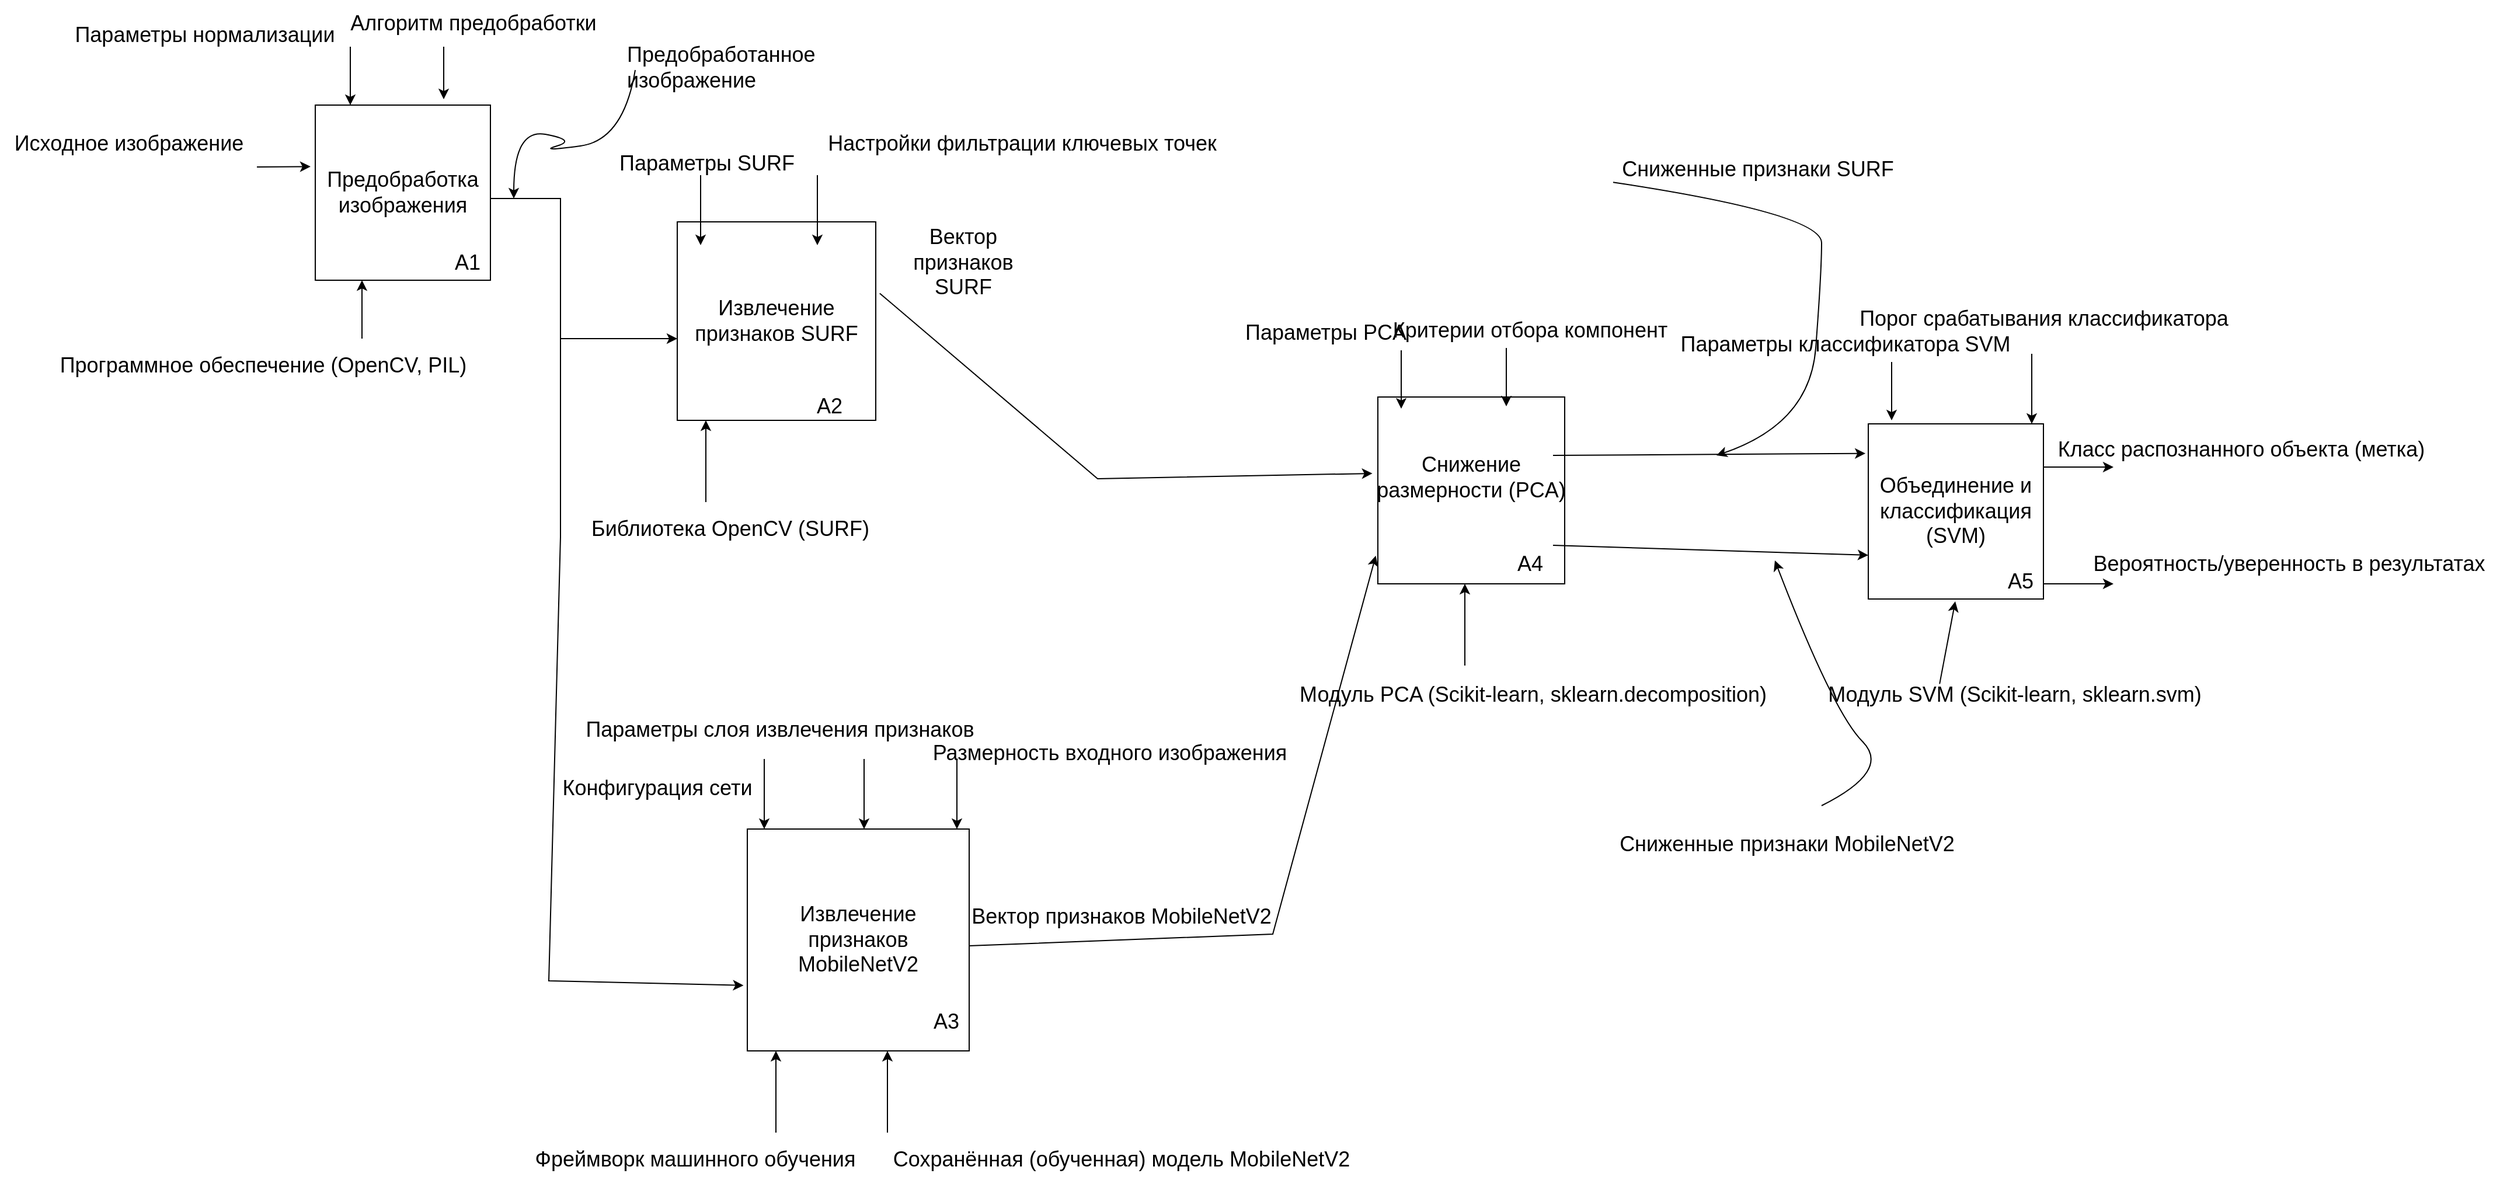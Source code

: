 <mxfile version="27.0.9">
  <diagram name="Page-1" id="yjKHmajVPNLjNDqTINe9">
    <mxGraphModel dx="2574" dy="1027" grid="1" gridSize="10" guides="1" tooltips="1" connect="1" arrows="1" fold="1" page="1" pageScale="1" pageWidth="827" pageHeight="1169" math="0" shadow="0">
      <root>
        <mxCell id="0" />
        <mxCell id="1" parent="0" />
        <mxCell id="FVwSHl56AS6buHbsJdmO-1" value="&lt;font&gt;Предобработка изображения&lt;/font&gt;" style="whiteSpace=wrap;html=1;aspect=fixed;fontSize=18;" parent="1" vertex="1">
          <mxGeometry x="140" y="100" width="150" height="150" as="geometry" />
        </mxCell>
        <mxCell id="FVwSHl56AS6buHbsJdmO-2" value="A1" style="text;html=1;align=center;verticalAlign=middle;resizable=0;points=[];autosize=1;strokeColor=none;fillColor=none;fontSize=18;" parent="1" vertex="1">
          <mxGeometry x="245" y="215" width="50" height="40" as="geometry" />
        </mxCell>
        <mxCell id="FVwSHl56AS6buHbsJdmO-3" value="" style="endArrow=classic;html=1;rounded=0;entryX=-0.027;entryY=0.351;entryDx=0;entryDy=0;entryPerimeter=0;fontSize=18;" parent="1" target="FVwSHl56AS6buHbsJdmO-1" edge="1">
          <mxGeometry width="50" height="50" relative="1" as="geometry">
            <mxPoint x="90" y="153" as="sourcePoint" />
            <mxPoint x="400" y="150" as="targetPoint" />
          </mxGeometry>
        </mxCell>
        <mxCell id="FVwSHl56AS6buHbsJdmO-4" value="&lt;font&gt;Исходное изображение&lt;/font&gt;" style="text;html=1;align=center;verticalAlign=middle;resizable=0;points=[];autosize=1;strokeColor=none;fillColor=none;fontSize=18;" parent="1" vertex="1">
          <mxGeometry x="-130" y="113" width="220" height="40" as="geometry" />
        </mxCell>
        <mxCell id="FVwSHl56AS6buHbsJdmO-7" value="" style="endArrow=classic;html=1;rounded=0;fontSize=18;" parent="1" edge="1">
          <mxGeometry width="50" height="50" relative="1" as="geometry">
            <mxPoint x="170" y="50" as="sourcePoint" />
            <mxPoint x="170" y="100" as="targetPoint" />
          </mxGeometry>
        </mxCell>
        <mxCell id="FVwSHl56AS6buHbsJdmO-8" value="&lt;font&gt;Параметры нормализации&lt;/font&gt;" style="text;html=1;align=center;verticalAlign=middle;resizable=0;points=[];autosize=1;strokeColor=none;fillColor=none;fontSize=18;" parent="1" vertex="1">
          <mxGeometry x="-80" y="20" width="250" height="40" as="geometry" />
        </mxCell>
        <mxCell id="FVwSHl56AS6buHbsJdmO-9" value="" style="endArrow=classic;html=1;rounded=0;fontSize=18;" parent="1" edge="1">
          <mxGeometry width="50" height="50" relative="1" as="geometry">
            <mxPoint x="250" y="50" as="sourcePoint" />
            <mxPoint x="250" y="95" as="targetPoint" />
          </mxGeometry>
        </mxCell>
        <mxCell id="FVwSHl56AS6buHbsJdmO-10" value="&lt;font&gt;Алгоритм предобработки&lt;/font&gt;" style="text;html=1;align=center;verticalAlign=middle;resizable=0;points=[];autosize=1;strokeColor=none;fillColor=none;fontSize=18;" parent="1" vertex="1">
          <mxGeometry x="160" y="10" width="230" height="40" as="geometry" />
        </mxCell>
        <mxCell id="FVwSHl56AS6buHbsJdmO-11" value="" style="endArrow=classic;html=1;rounded=0;fontSize=18;" parent="1" edge="1">
          <mxGeometry width="50" height="50" relative="1" as="geometry">
            <mxPoint x="290" y="180" as="sourcePoint" />
            <mxPoint x="450" y="300" as="targetPoint" />
            <Array as="points">
              <mxPoint x="350" y="180" />
              <mxPoint x="350" y="300" />
              <mxPoint x="390" y="300" />
            </Array>
          </mxGeometry>
        </mxCell>
        <mxCell id="FVwSHl56AS6buHbsJdmO-12" value="&lt;font&gt;Извлечение признаков SURF&lt;/font&gt;" style="whiteSpace=wrap;html=1;aspect=fixed;fontSize=18;" parent="1" vertex="1">
          <mxGeometry x="450" y="200" width="170" height="170" as="geometry" />
        </mxCell>
        <mxCell id="FVwSHl56AS6buHbsJdmO-13" value="" style="endArrow=classic;html=1;rounded=0;fontSize=18;" parent="1" edge="1">
          <mxGeometry width="50" height="50" relative="1" as="geometry">
            <mxPoint x="180" y="300" as="sourcePoint" />
            <mxPoint x="180" y="250" as="targetPoint" />
          </mxGeometry>
        </mxCell>
        <mxCell id="FVwSHl56AS6buHbsJdmO-14" value="&lt;font&gt;Программное обеспечение (OpenCV, PIL)&lt;/font&gt;" style="text;html=1;align=center;verticalAlign=middle;resizable=0;points=[];autosize=1;strokeColor=none;fillColor=none;fontSize=18;" parent="1" vertex="1">
          <mxGeometry x="-90" y="303" width="370" height="40" as="geometry" />
        </mxCell>
        <mxCell id="FVwSHl56AS6buHbsJdmO-16" value="&lt;font&gt;Предобработанное изображение&lt;/font&gt;" style="text;whiteSpace=wrap;html=1;fontSize=18;" parent="1" vertex="1">
          <mxGeometry x="405" y="40" width="240" height="40" as="geometry" />
        </mxCell>
        <mxCell id="FVwSHl56AS6buHbsJdmO-17" value="" style="endArrow=classic;html=1;rounded=0;fontSize=18;" parent="1" edge="1">
          <mxGeometry width="50" height="50" relative="1" as="geometry">
            <mxPoint x="474.5" y="440" as="sourcePoint" />
            <mxPoint x="474.5" y="370" as="targetPoint" />
          </mxGeometry>
        </mxCell>
        <mxCell id="FVwSHl56AS6buHbsJdmO-18" value="" style="endArrow=classic;html=1;rounded=0;fontSize=18;" parent="1" edge="1">
          <mxGeometry width="50" height="50" relative="1" as="geometry">
            <mxPoint x="570" y="160" as="sourcePoint" />
            <mxPoint x="570" y="220" as="targetPoint" />
          </mxGeometry>
        </mxCell>
        <mxCell id="FVwSHl56AS6buHbsJdmO-22" value="" style="endArrow=classic;html=1;rounded=0;fontSize=18;" parent="1" edge="1">
          <mxGeometry width="50" height="50" relative="1" as="geometry">
            <mxPoint x="470" y="160" as="sourcePoint" />
            <mxPoint x="470" y="220" as="targetPoint" />
          </mxGeometry>
        </mxCell>
        <mxCell id="FVwSHl56AS6buHbsJdmO-23" value="" style="curved=1;endArrow=classic;html=1;rounded=0;fontSize=18;" parent="1" edge="1">
          <mxGeometry width="50" height="50" relative="1" as="geometry">
            <mxPoint x="414" y="70" as="sourcePoint" />
            <mxPoint x="310" y="180" as="targetPoint" />
            <Array as="points">
              <mxPoint x="404" y="130" />
              <mxPoint x="330" y="140" />
              <mxPoint x="364" y="130" />
              <mxPoint x="310" y="120" />
            </Array>
          </mxGeometry>
        </mxCell>
        <mxCell id="FVwSHl56AS6buHbsJdmO-19" value="&lt;font&gt;Параметры SURF&lt;/font&gt;" style="text;html=1;align=center;verticalAlign=middle;resizable=0;points=[];autosize=1;strokeColor=none;fillColor=none;fontSize=18;" parent="1" vertex="1">
          <mxGeometry x="390" y="130" width="170" height="40" as="geometry" />
        </mxCell>
        <mxCell id="FVwSHl56AS6buHbsJdmO-24" value="&lt;font&gt;Настройки фильтрации ключевых точек&lt;/font&gt;" style="text;html=1;align=center;verticalAlign=middle;resizable=0;points=[];autosize=1;strokeColor=none;fillColor=none;fontSize=18;" parent="1" vertex="1">
          <mxGeometry x="565" y="113" width="360" height="40" as="geometry" />
        </mxCell>
        <mxCell id="FVwSHl56AS6buHbsJdmO-25" value="A2" style="text;html=1;align=center;verticalAlign=middle;resizable=0;points=[];autosize=1;strokeColor=none;fillColor=none;fontSize=18;" parent="1" vertex="1">
          <mxGeometry x="555" y="338" width="50" height="40" as="geometry" />
        </mxCell>
        <mxCell id="FVwSHl56AS6buHbsJdmO-27" value="&lt;font&gt;Библиотека OpenCV (SURF)&lt;/font&gt;" style="text;html=1;align=center;verticalAlign=middle;resizable=0;points=[];autosize=1;strokeColor=none;fillColor=none;fontSize=18;" parent="1" vertex="1">
          <mxGeometry x="365" y="443" width="260" height="40" as="geometry" />
        </mxCell>
        <mxCell id="FVwSHl56AS6buHbsJdmO-29" value="&lt;font&gt;Извлечение признаков MobileNetV2&lt;/font&gt;" style="whiteSpace=wrap;html=1;aspect=fixed;fontSize=18;" parent="1" vertex="1">
          <mxGeometry x="510" y="720" width="190" height="190" as="geometry" />
        </mxCell>
        <mxCell id="FVwSHl56AS6buHbsJdmO-30" value="" style="endArrow=classic;html=1;rounded=0;entryX=-0.017;entryY=0.705;entryDx=0;entryDy=0;entryPerimeter=0;fontSize=18;" parent="1" target="FVwSHl56AS6buHbsJdmO-29" edge="1">
          <mxGeometry width="50" height="50" relative="1" as="geometry">
            <mxPoint x="350" y="300" as="sourcePoint" />
            <mxPoint x="350" y="640" as="targetPoint" />
            <Array as="points">
              <mxPoint x="350" y="470" />
              <mxPoint x="340" y="850" />
            </Array>
          </mxGeometry>
        </mxCell>
        <mxCell id="FVwSHl56AS6buHbsJdmO-31" value="&lt;font&gt;A3&lt;/font&gt;" style="text;html=1;align=center;verticalAlign=middle;resizable=0;points=[];autosize=1;strokeColor=none;fillColor=none;fontSize=18;" parent="1" vertex="1">
          <mxGeometry x="655" y="865" width="50" height="40" as="geometry" />
        </mxCell>
        <mxCell id="FVwSHl56AS6buHbsJdmO-32" value="" style="endArrow=classic;html=1;rounded=0;fontSize=18;" parent="1" edge="1">
          <mxGeometry width="50" height="50" relative="1" as="geometry">
            <mxPoint x="524.5" y="660" as="sourcePoint" />
            <mxPoint x="524.5" y="720" as="targetPoint" />
          </mxGeometry>
        </mxCell>
        <mxCell id="FVwSHl56AS6buHbsJdmO-34" value="" style="endArrow=classic;html=1;rounded=0;fontSize=18;" parent="1" edge="1">
          <mxGeometry width="50" height="50" relative="1" as="geometry">
            <mxPoint x="610" y="660" as="sourcePoint" />
            <mxPoint x="610" y="720" as="targetPoint" />
          </mxGeometry>
        </mxCell>
        <mxCell id="FVwSHl56AS6buHbsJdmO-36" value="" style="endArrow=classic;html=1;rounded=0;fontSize=18;" parent="1" edge="1">
          <mxGeometry width="50" height="50" relative="1" as="geometry">
            <mxPoint x="689.5" y="660" as="sourcePoint" />
            <mxPoint x="689.5" y="720" as="targetPoint" />
          </mxGeometry>
        </mxCell>
        <mxCell id="FVwSHl56AS6buHbsJdmO-37" value="&lt;font&gt;Конфигурация сети&amp;nbsp;&lt;/font&gt;" style="text;html=1;align=center;verticalAlign=middle;resizable=0;points=[];autosize=1;strokeColor=none;fillColor=none;fontSize=18;" parent="1" vertex="1">
          <mxGeometry x="340" y="665" width="190" height="40" as="geometry" />
        </mxCell>
        <mxCell id="FVwSHl56AS6buHbsJdmO-39" value="&lt;font&gt;&amp;nbsp;Параметры слоя извлечения признаков&lt;/font&gt;" style="text;html=1;align=center;verticalAlign=middle;resizable=0;points=[];autosize=1;strokeColor=none;fillColor=none;fontSize=18;" parent="1" vertex="1">
          <mxGeometry x="355" y="615" width="360" height="40" as="geometry" />
        </mxCell>
        <mxCell id="FVwSHl56AS6buHbsJdmO-40" value="&lt;font&gt;Размерность входного изображения&lt;/font&gt;" style="text;html=1;align=center;verticalAlign=middle;resizable=0;points=[];autosize=1;strokeColor=none;fillColor=none;fontSize=18;" parent="1" vertex="1">
          <mxGeometry x="655" y="635" width="330" height="40" as="geometry" />
        </mxCell>
        <mxCell id="FVwSHl56AS6buHbsJdmO-41" value="" style="endArrow=classic;html=1;rounded=0;fontSize=18;" parent="1" edge="1">
          <mxGeometry width="50" height="50" relative="1" as="geometry">
            <mxPoint x="534.5" y="980" as="sourcePoint" />
            <mxPoint x="534.5" y="910" as="targetPoint" />
          </mxGeometry>
        </mxCell>
        <mxCell id="FVwSHl56AS6buHbsJdmO-43" value="" style="endArrow=classic;html=1;rounded=0;fontSize=18;" parent="1" edge="1">
          <mxGeometry width="50" height="50" relative="1" as="geometry">
            <mxPoint x="630" y="980" as="sourcePoint" />
            <mxPoint x="630" y="910" as="targetPoint" />
          </mxGeometry>
        </mxCell>
        <mxCell id="FVwSHl56AS6buHbsJdmO-44" value="Фреймворк машинного обучения" style="text;html=1;align=center;verticalAlign=middle;resizable=0;points=[];autosize=1;strokeColor=none;fillColor=none;fontSize=18;" parent="1" vertex="1">
          <mxGeometry x="315" y="983" width="300" height="40" as="geometry" />
        </mxCell>
        <mxCell id="FVwSHl56AS6buHbsJdmO-45" value="&lt;font&gt;Сохранённая (обученная) модель MobileNetV2&lt;/font&gt;" style="text;html=1;align=center;verticalAlign=middle;resizable=0;points=[];autosize=1;strokeColor=none;fillColor=none;fontSize=18;" parent="1" vertex="1">
          <mxGeometry x="625" y="983" width="410" height="40" as="geometry" />
        </mxCell>
        <mxCell id="FVwSHl56AS6buHbsJdmO-46" value="" style="endArrow=classic;html=1;rounded=0;entryX=-0.011;entryY=0.849;entryDx=0;entryDy=0;entryPerimeter=0;fontSize=18;" parent="1" target="FVwSHl56AS6buHbsJdmO-50" edge="1">
          <mxGeometry width="50" height="50" relative="1" as="geometry">
            <mxPoint x="700" y="820" as="sourcePoint" />
            <mxPoint x="1072" y="820" as="targetPoint" />
            <Array as="points">
              <mxPoint x="960" y="810" />
            </Array>
          </mxGeometry>
        </mxCell>
        <mxCell id="FVwSHl56AS6buHbsJdmO-47" value="" style="endArrow=classic;html=1;rounded=0;exitX=1.02;exitY=0.36;exitDx=0;exitDy=0;exitPerimeter=0;entryX=-0.029;entryY=0.409;entryDx=0;entryDy=0;entryPerimeter=0;fontSize=18;" parent="1" source="FVwSHl56AS6buHbsJdmO-12" target="FVwSHl56AS6buHbsJdmO-50" edge="1">
          <mxGeometry width="50" height="50" relative="1" as="geometry">
            <mxPoint x="690" y="270" as="sourcePoint" />
            <mxPoint x="870" y="280" as="targetPoint" />
            <Array as="points">
              <mxPoint x="810" y="420" />
            </Array>
          </mxGeometry>
        </mxCell>
        <mxCell id="FVwSHl56AS6buHbsJdmO-48" value="&lt;font&gt;Вектор признаков SURF&lt;/font&gt;" style="text;html=1;align=center;verticalAlign=middle;whiteSpace=wrap;rounded=0;fontSize=18;" parent="1" vertex="1">
          <mxGeometry x="645" y="220" width="100" height="30" as="geometry" />
        </mxCell>
        <mxCell id="FVwSHl56AS6buHbsJdmO-49" value="&lt;font&gt;Вектор признаков MobileNetV2&lt;/font&gt;" style="text;html=1;align=center;verticalAlign=middle;resizable=0;points=[];autosize=1;strokeColor=none;fillColor=none;fontSize=18;" parent="1" vertex="1">
          <mxGeometry x="690" y="775" width="280" height="40" as="geometry" />
        </mxCell>
        <mxCell id="FVwSHl56AS6buHbsJdmO-50" value="&lt;font&gt;Снижение размерности&lt;/font&gt;&lt;span style=&quot;background-color: transparent;&quot;&gt;&amp;nbsp;(PCA)&lt;/span&gt;&lt;div&gt;&lt;span style=&quot;background-color: transparent; color: light-dark(rgb(0, 0, 0), rgb(255, 255, 255));&quot;&gt;&lt;br&gt;&lt;/span&gt;&lt;/div&gt;" style="whiteSpace=wrap;html=1;aspect=fixed;fontSize=18;" parent="1" vertex="1">
          <mxGeometry x="1050" y="350" width="160" height="160" as="geometry" />
        </mxCell>
        <mxCell id="FVwSHl56AS6buHbsJdmO-51" value="&lt;font&gt;A4&lt;/font&gt;" style="text;html=1;align=center;verticalAlign=middle;resizable=0;points=[];autosize=1;strokeColor=none;fillColor=none;fontSize=18;" parent="1" vertex="1">
          <mxGeometry x="1155" y="473" width="50" height="40" as="geometry" />
        </mxCell>
        <mxCell id="Z2SgMOWtqUaWyeaTIQTP-1" value="" style="endArrow=classic;html=1;rounded=0;fontSize=18;" edge="1" parent="1">
          <mxGeometry width="50" height="50" relative="1" as="geometry">
            <mxPoint x="1124.5" y="580" as="sourcePoint" />
            <mxPoint x="1124.5" y="510" as="targetPoint" />
          </mxGeometry>
        </mxCell>
        <mxCell id="Z2SgMOWtqUaWyeaTIQTP-2" value="&lt;font&gt;&amp;nbsp;Модуль PCA (Scikit-learn, sklearn.decomposition)&lt;/font&gt;" style="text;html=1;align=center;verticalAlign=middle;resizable=0;points=[];autosize=1;strokeColor=none;fillColor=none;fontSize=18;" vertex="1" parent="1">
          <mxGeometry x="965" y="585" width="430" height="40" as="geometry" />
        </mxCell>
        <mxCell id="Z2SgMOWtqUaWyeaTIQTP-3" value="" style="endArrow=classic;html=1;rounded=0;fontSize=18;" edge="1" parent="1">
          <mxGeometry width="50" height="50" relative="1" as="geometry">
            <mxPoint x="1070" y="310" as="sourcePoint" />
            <mxPoint x="1070" y="360" as="targetPoint" />
          </mxGeometry>
        </mxCell>
        <mxCell id="Z2SgMOWtqUaWyeaTIQTP-4" value="&lt;font&gt;Параметры PCA&lt;/font&gt;" style="text;html=1;align=center;verticalAlign=middle;resizable=0;points=[];autosize=1;strokeColor=none;fillColor=none;fontSize=18;" vertex="1" parent="1">
          <mxGeometry x="925" y="275" width="160" height="40" as="geometry" />
        </mxCell>
        <mxCell id="Z2SgMOWtqUaWyeaTIQTP-5" value="" style="endArrow=classic;html=1;rounded=0;fontSize=18;" edge="1" parent="1">
          <mxGeometry width="50" height="50" relative="1" as="geometry">
            <mxPoint x="1160" y="308" as="sourcePoint" />
            <mxPoint x="1160" y="358" as="targetPoint" />
          </mxGeometry>
        </mxCell>
        <mxCell id="Z2SgMOWtqUaWyeaTIQTP-6" value="&lt;font&gt;Критерии отбора компонент&lt;/font&gt;" style="text;html=1;align=center;verticalAlign=middle;resizable=0;points=[];autosize=1;strokeColor=none;fillColor=none;fontSize=18;" vertex="1" parent="1">
          <mxGeometry x="1050" y="273" width="260" height="40" as="geometry" />
        </mxCell>
        <mxCell id="Z2SgMOWtqUaWyeaTIQTP-7" value="" style="endArrow=classic;html=1;rounded=0;entryX=-0.016;entryY=0.169;entryDx=0;entryDy=0;entryPerimeter=0;fontSize=18;" edge="1" parent="1" target="Z2SgMOWtqUaWyeaTIQTP-10">
          <mxGeometry width="50" height="50" relative="1" as="geometry">
            <mxPoint x="1200" y="400" as="sourcePoint" />
            <mxPoint x="1280" y="400" as="targetPoint" />
          </mxGeometry>
        </mxCell>
        <mxCell id="Z2SgMOWtqUaWyeaTIQTP-8" value="" style="endArrow=classic;html=1;rounded=0;entryX=0;entryY=0.75;entryDx=0;entryDy=0;fontSize=18;" edge="1" parent="1" target="Z2SgMOWtqUaWyeaTIQTP-10">
          <mxGeometry width="50" height="50" relative="1" as="geometry">
            <mxPoint x="1200" y="477" as="sourcePoint" />
            <mxPoint x="1280" y="477" as="targetPoint" />
          </mxGeometry>
        </mxCell>
        <mxCell id="Z2SgMOWtqUaWyeaTIQTP-10" value="&lt;font&gt;Объединение и классификация (SVM)&lt;/font&gt;" style="whiteSpace=wrap;html=1;aspect=fixed;fontSize=18;" vertex="1" parent="1">
          <mxGeometry x="1470" y="373" width="150" height="150" as="geometry" />
        </mxCell>
        <mxCell id="Z2SgMOWtqUaWyeaTIQTP-11" value="" style="curved=1;endArrow=classic;html=1;rounded=0;exitX=0.025;exitY=0.778;exitDx=0;exitDy=0;exitPerimeter=0;fontSize=18;" edge="1" parent="1" source="Z2SgMOWtqUaWyeaTIQTP-12">
          <mxGeometry width="50" height="50" relative="1" as="geometry">
            <mxPoint x="1510" y="233" as="sourcePoint" />
            <mxPoint x="1340" y="400" as="targetPoint" />
            <Array as="points">
              <mxPoint x="1430" y="193" />
              <mxPoint x="1430" y="243" />
              <mxPoint x="1420" y="373" />
            </Array>
          </mxGeometry>
        </mxCell>
        <mxCell id="Z2SgMOWtqUaWyeaTIQTP-12" value="&lt;font&gt;Сниженные признаки SURF&lt;/font&gt;" style="text;html=1;align=center;verticalAlign=middle;resizable=0;points=[];autosize=1;strokeColor=none;fillColor=none;fontSize=18;" vertex="1" parent="1">
          <mxGeometry x="1245" y="135" width="260" height="40" as="geometry" />
        </mxCell>
        <mxCell id="Z2SgMOWtqUaWyeaTIQTP-13" value="" style="curved=1;endArrow=classic;html=1;rounded=0;fontSize=18;" edge="1" parent="1">
          <mxGeometry width="50" height="50" relative="1" as="geometry">
            <mxPoint x="1430" y="700" as="sourcePoint" />
            <mxPoint x="1390" y="490" as="targetPoint" />
            <Array as="points">
              <mxPoint x="1490" y="670" />
              <mxPoint x="1440" y="620" />
            </Array>
          </mxGeometry>
        </mxCell>
        <mxCell id="Z2SgMOWtqUaWyeaTIQTP-14" value="&lt;font&gt;Сниженные признаки MobileNetV2&lt;/font&gt;" style="text;html=1;align=center;verticalAlign=middle;resizable=0;points=[];autosize=1;strokeColor=none;fillColor=none;fontSize=18;" vertex="1" parent="1">
          <mxGeometry x="1245" y="713" width="310" height="40" as="geometry" />
        </mxCell>
        <mxCell id="Z2SgMOWtqUaWyeaTIQTP-15" value="" style="endArrow=classic;html=1;rounded=0;exitX=0.312;exitY=0.267;exitDx=0;exitDy=0;exitPerimeter=0;fontSize=18;" edge="1" parent="1" source="Z2SgMOWtqUaWyeaTIQTP-16">
          <mxGeometry width="50" height="50" relative="1" as="geometry">
            <mxPoint x="1544.5" y="585" as="sourcePoint" />
            <mxPoint x="1544.5" y="525" as="targetPoint" />
          </mxGeometry>
        </mxCell>
        <mxCell id="Z2SgMOWtqUaWyeaTIQTP-16" value="&lt;font&gt;Модуль SVM (Scikit-learn, sklearn.svm)&lt;/font&gt;" style="text;html=1;align=center;verticalAlign=middle;resizable=0;points=[];autosize=1;strokeColor=none;fillColor=none;fontSize=18;" vertex="1" parent="1">
          <mxGeometry x="1425" y="585" width="340" height="40" as="geometry" />
        </mxCell>
        <mxCell id="Z2SgMOWtqUaWyeaTIQTP-17" value="" style="endArrow=classic;html=1;rounded=0;fontSize=18;" edge="1" parent="1">
          <mxGeometry width="50" height="50" relative="1" as="geometry">
            <mxPoint x="1490" y="320" as="sourcePoint" />
            <mxPoint x="1490" y="370" as="targetPoint" />
          </mxGeometry>
        </mxCell>
        <mxCell id="Z2SgMOWtqUaWyeaTIQTP-18" value="&lt;font&gt;Параметры классификатора SVM&lt;/font&gt;" style="text;html=1;align=center;verticalAlign=middle;resizable=0;points=[];autosize=1;strokeColor=none;fillColor=none;fontSize=18;" vertex="1" parent="1">
          <mxGeometry x="1295" y="285" width="310" height="40" as="geometry" />
        </mxCell>
        <mxCell id="Z2SgMOWtqUaWyeaTIQTP-19" value="" style="endArrow=classic;html=1;rounded=0;fontSize=18;" edge="1" parent="1">
          <mxGeometry width="50" height="50" relative="1" as="geometry">
            <mxPoint x="1610" y="313" as="sourcePoint" />
            <mxPoint x="1610" y="373" as="targetPoint" />
          </mxGeometry>
        </mxCell>
        <mxCell id="Z2SgMOWtqUaWyeaTIQTP-20" value="&lt;font&gt;Порог срабатывания классификатора&lt;/font&gt;" style="text;html=1;align=center;verticalAlign=middle;resizable=0;points=[];autosize=1;strokeColor=none;fillColor=none;fontSize=18;" vertex="1" parent="1">
          <mxGeometry x="1450" y="263" width="340" height="40" as="geometry" />
        </mxCell>
        <mxCell id="Z2SgMOWtqUaWyeaTIQTP-21" value="" style="endArrow=classic;html=1;rounded=0;fontSize=18;" edge="1" parent="1">
          <mxGeometry width="50" height="50" relative="1" as="geometry">
            <mxPoint x="1620" y="410" as="sourcePoint" />
            <mxPoint x="1680" y="410" as="targetPoint" />
          </mxGeometry>
        </mxCell>
        <mxCell id="Z2SgMOWtqUaWyeaTIQTP-22" value="" style="endArrow=classic;html=1;rounded=0;fontSize=18;" edge="1" parent="1">
          <mxGeometry width="50" height="50" relative="1" as="geometry">
            <mxPoint x="1620" y="510" as="sourcePoint" />
            <mxPoint x="1680" y="510" as="targetPoint" />
          </mxGeometry>
        </mxCell>
        <mxCell id="Z2SgMOWtqUaWyeaTIQTP-23" value="&lt;font&gt;Класс распознанного объекта (метка)&lt;/font&gt;" style="text;html=1;align=center;verticalAlign=middle;resizable=0;points=[];autosize=1;strokeColor=none;fillColor=none;fontSize=18;" vertex="1" parent="1">
          <mxGeometry x="1619" y="375" width="340" height="40" as="geometry" />
        </mxCell>
        <mxCell id="Z2SgMOWtqUaWyeaTIQTP-24" value="&lt;font&gt;Вероятность/уверенность в результатах&lt;/font&gt;" style="text;html=1;align=center;verticalAlign=middle;resizable=0;points=[];autosize=1;strokeColor=none;fillColor=none;fontSize=18;" vertex="1" parent="1">
          <mxGeometry x="1650" y="473" width="360" height="40" as="geometry" />
        </mxCell>
        <mxCell id="Z2SgMOWtqUaWyeaTIQTP-25" value="&lt;font&gt;A5&lt;/font&gt;" style="text;html=1;align=center;verticalAlign=middle;resizable=0;points=[];autosize=1;strokeColor=none;fillColor=none;fontSize=18;" vertex="1" parent="1">
          <mxGeometry x="1575" y="488" width="50" height="40" as="geometry" />
        </mxCell>
      </root>
    </mxGraphModel>
  </diagram>
</mxfile>

